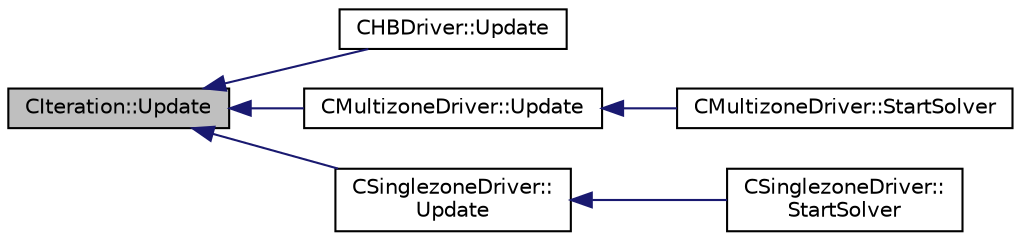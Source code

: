 digraph "CIteration::Update"
{
  edge [fontname="Helvetica",fontsize="10",labelfontname="Helvetica",labelfontsize="10"];
  node [fontname="Helvetica",fontsize="10",shape=record];
  rankdir="LR";
  Node445 [label="CIteration::Update",height=0.2,width=0.4,color="black", fillcolor="grey75", style="filled", fontcolor="black"];
  Node445 -> Node446 [dir="back",color="midnightblue",fontsize="10",style="solid",fontname="Helvetica"];
  Node446 [label="CHBDriver::Update",height=0.2,width=0.4,color="black", fillcolor="white", style="filled",URL="$class_c_h_b_driver.html#ad34ec58b57d70fdf128bb6685f732505",tooltip="Update the solution for the Harmonic Balance. "];
  Node445 -> Node447 [dir="back",color="midnightblue",fontsize="10",style="solid",fontname="Helvetica"];
  Node447 [label="CMultizoneDriver::Update",height=0.2,width=0.4,color="black", fillcolor="white", style="filled",URL="$class_c_multizone_driver.html#ac5d960382730c14b035965906cf02cb6",tooltip="Update the dual-time solution within multiple zones. "];
  Node447 -> Node448 [dir="back",color="midnightblue",fontsize="10",style="solid",fontname="Helvetica"];
  Node448 [label="CMultizoneDriver::StartSolver",height=0.2,width=0.4,color="black", fillcolor="white", style="filled",URL="$class_c_multizone_driver.html#a03cfc000c383ef0d86d34e1c6aef5ff3",tooltip="[Overload] Launch the computation for multizone problems. "];
  Node445 -> Node449 [dir="back",color="midnightblue",fontsize="10",style="solid",fontname="Helvetica"];
  Node449 [label="CSinglezoneDriver::\lUpdate",height=0.2,width=0.4,color="black", fillcolor="white", style="filled",URL="$class_c_singlezone_driver.html#af347ab29a46a6d0b4fb6a094f5d9abc8",tooltip="Update the dual-time solution within multiple zones. "];
  Node449 -> Node450 [dir="back",color="midnightblue",fontsize="10",style="solid",fontname="Helvetica"];
  Node450 [label="CSinglezoneDriver::\lStartSolver",height=0.2,width=0.4,color="black", fillcolor="white", style="filled",URL="$class_c_singlezone_driver.html#a6eb4215f7ee740a6d5edb798110ce44a",tooltip="[Overload] Launch the computation for single-zone problems. "];
}
